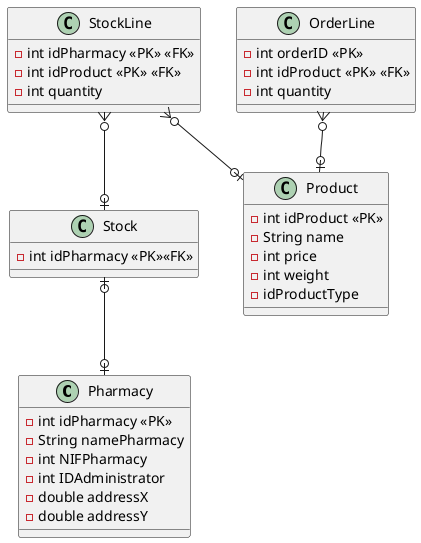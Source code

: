 @startuml
'skinparam linetype polyline


class Pharmacy {
   -int idPharmacy «PK»
   -String namePharmacy
   -int NIFPharmacy
   -int IDAdministrator
   -double addressX
   -double addressY
}

class OrderLine{
    -int orderID «PK»
    -int idProduct «PK» «FK»
    -int quantity
}

class Stock{
    -int idPharmacy «PK»«FK»
}

class StockLine{
    -int idPharmacy «PK» «FK»
    -int idProduct «PK» «FK»
    -int quantity
}

class Product{
    -int idProduct «PK»
    -String name
    -int price
    -int weight
    -idProductType
}

OrderLine }o--o| Product
StockLine }o--o| Product
StockLine }o--o| Stock
Stock |o--o| Pharmacy

@enduml
